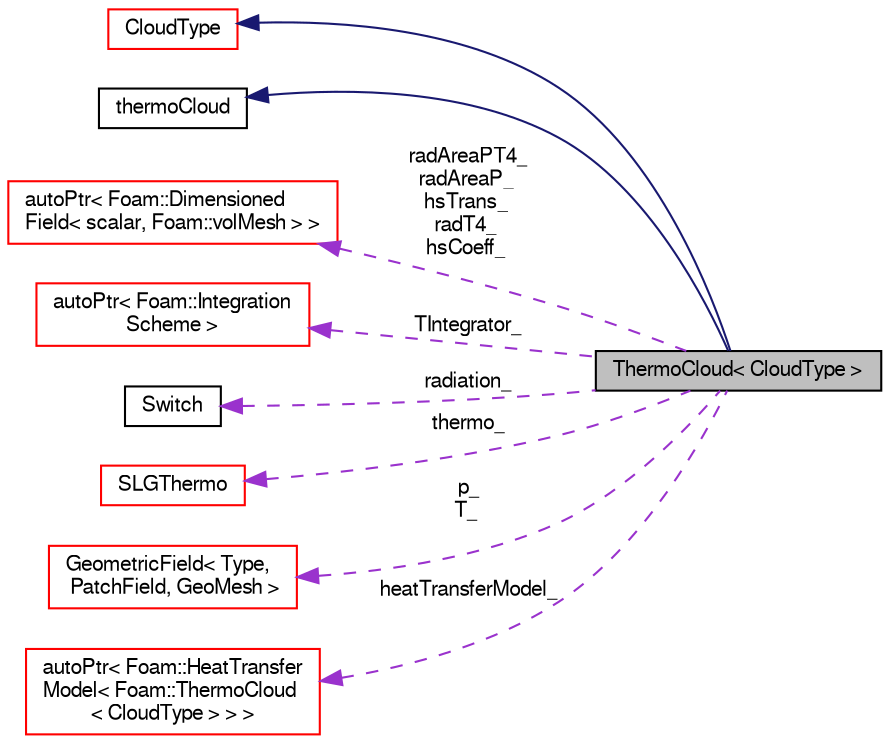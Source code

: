 digraph "ThermoCloud&lt; CloudType &gt;"
{
  bgcolor="transparent";
  edge [fontname="FreeSans",fontsize="10",labelfontname="FreeSans",labelfontsize="10"];
  node [fontname="FreeSans",fontsize="10",shape=record];
  rankdir="LR";
  Node28 [label="ThermoCloud\< CloudType \>",height=0.2,width=0.4,color="black", fillcolor="grey75", style="filled", fontcolor="black"];
  Node29 -> Node28 [dir="back",color="midnightblue",fontsize="10",style="solid",fontname="FreeSans"];
  Node29 [label="CloudType",height=0.2,width=0.4,color="red",URL="$a23686.html",tooltip="Templated base class for dsmc cloud. "];
  Node60 -> Node28 [dir="back",color="midnightblue",fontsize="10",style="solid",fontname="FreeSans"];
  Node60 [label="thermoCloud",height=0.2,width=0.4,color="black",URL="$a23750.html",tooltip="Virtual abstract base class for templated ThermoCloud. "];
  Node61 -> Node28 [dir="back",color="darkorchid3",fontsize="10",style="dashed",label=" radAreaPT4_\nradAreaP_\nhsTrans_\nradT4_\nhsCoeff_" ,fontname="FreeSans"];
  Node61 [label="autoPtr\< Foam::Dimensioned\lField\< scalar, Foam::volMesh \> \>",height=0.2,width=0.4,color="red",URL="$a25958.html"];
  Node63 -> Node28 [dir="back",color="darkorchid3",fontsize="10",style="dashed",label=" TIntegrator_" ,fontname="FreeSans"];
  Node63 [label="autoPtr\< Foam::Integration\lScheme \>",height=0.2,width=0.4,color="red",URL="$a25958.html"];
  Node64 -> Node28 [dir="back",color="darkorchid3",fontsize="10",style="dashed",label=" radiation_" ,fontname="FreeSans"];
  Node64 [label="Switch",height=0.2,width=0.4,color="black",URL="$a27626.html",tooltip="A simple wrapper around bool so that it can be read as a word: true/false, on/off, yes/no, y/n, t/f, or none. "];
  Node65 -> Node28 [dir="back",color="darkorchid3",fontsize="10",style="dashed",label=" thermo_" ,fontname="FreeSans"];
  Node65 [label="SLGThermo",height=0.2,width=0.4,color="red",URL="$a30182.html",tooltip="Thermo package for (S)olids (L)iquids and (G)ases Takes reference to thermo package, and provides: "];
  Node66 -> Node28 [dir="back",color="darkorchid3",fontsize="10",style="dashed",label=" p_\nT_" ,fontname="FreeSans"];
  Node66 [label="GeometricField\< Type,\l PatchField, GeoMesh \>",height=0.2,width=0.4,color="red",URL="$a22434.html",tooltip="Generic GeometricField class. "];
  Node75 -> Node28 [dir="back",color="darkorchid3",fontsize="10",style="dashed",label=" heatTransferModel_" ,fontname="FreeSans"];
  Node75 [label="autoPtr\< Foam::HeatTransfer\lModel\< Foam::ThermoCloud\l\< CloudType \> \> \>",height=0.2,width=0.4,color="red",URL="$a25958.html"];
}

